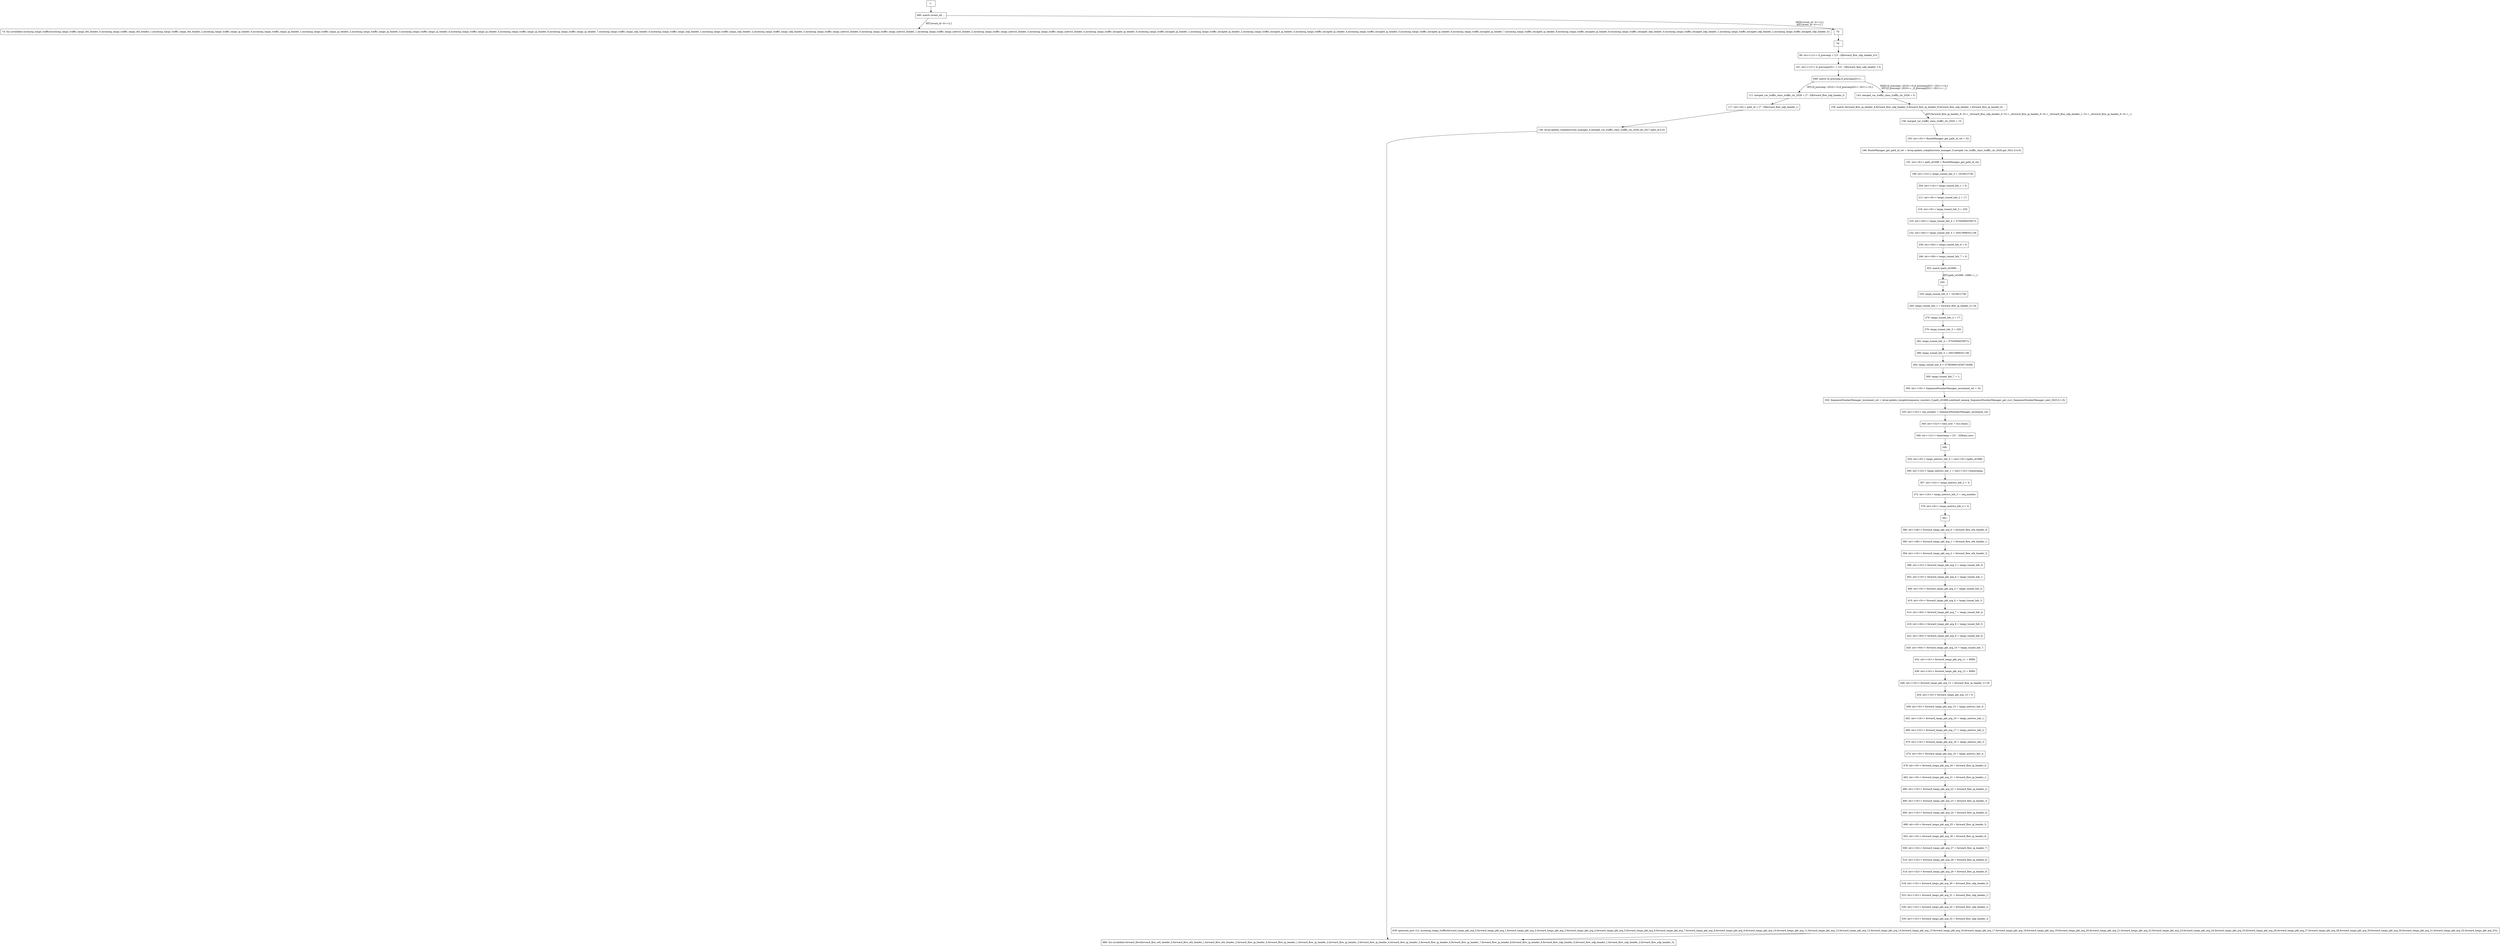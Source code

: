 digraph G {
  "1: " [shape=box, ];
  "74: Sys.invalidate.incoming_tango_traffic(incoming_tango_traffic_tango_eth_header_0,incoming_tango_traffic_tango_eth_header_1,incoming_tango_traffic_tango_eth_header_2,incoming_tango_traffic_tango_ip_header_0,incoming_tango_traffic_tango_ip_header_1,incoming_tango_traffic_tango_ip_header_2,incoming_tango_traffic_tango_ip_header_3,incoming_tango_traffic_tango_ip_header_4,incoming_tango_traffic_tango_ip_header_5,incoming_tango_traffic_tango_ip_header_6,incoming_tango_traffic_tango_ip_header_7,incoming_tango_traffic_tango_udp_header_0,incoming_tango_traffic_tango_udp_header_1,incoming_tango_traffic_tango_udp_header_2,incoming_tango_traffic_tango_udp_header_3,incoming_tango_traffic_tango_metrics_header_0,incoming_tango_traffic_tango_metrics_header_1,incoming_tango_traffic_tango_metrics_header_2,incoming_tango_traffic_tango_metrics_header_3,incoming_tango_traffic_tango_metrics_header_4,incoming_tango_traffic_encaped_ip_header_0,incoming_tango_traffic_encaped_ip_header_1,incoming_tango_traffic_encaped_ip_header_2,incoming_tango_traffic_encaped_ip_header_3,incoming_tango_traffic_encaped_ip_header_4,incoming_tango_traffic_encaped_ip_header_5,incoming_tango_traffic_encaped_ip_header_6,incoming_tango_traffic_encaped_ip_header_7,incoming_tango_traffic_encaped_ip_header_8,incoming_tango_traffic_encaped_ip_header_9,incoming_tango_traffic_encaped_udp_header_0,incoming_tango_traffic_encaped_udp_header_1,incoming_tango_traffic_encaped_udp_header_2,incoming_tango_traffic_encaped_udp_header_3);" [
  shape=box, ];
  "75: " [shape=box, ];
  "76: " [shape=box, ];
  "89: int<<12>> if_precomp = [15 : 4]forward_flow_udp_header_0-0;" [
  shape=box, ];
  "101: int<<13>> if_precomp2011 = [15 : 3]forward_flow_udp_header_1-0;" [
  shape=box, ];
  "111: merged_var_traffic_class_traffic_cls_2026 = [7 : 0]forward_flow_udp_header_0;" [
  shape=box, ];
  "117: int<<8>> path_id = [7 : 0]forward_flow_udp_header_1;" [shape=box, ];
  "136: Array.update_complex(route_manager_0,merged_var_traffic_class_traffic_cls_2026,set_2017,path_id,0,0);" [
  shape=box, ];
  "143: merged_var_traffic_class_traffic_cls_2026 = 0;" [shape=box, ];
  "158: merged_var_traffic_class_traffic_cls_2026 = 15;" [shape=box, ];
  "159: match (forward_flow_ip_header_8,forward_flow_udp_header_0,forward_flow_ip_header_9,forward_flow_udp_header_1,forward_flow_ip_header_6) ...
" [
  shape=box, ];
  "165: int<<8>> RouteManager_get_path_id_ret = 32;" [shape=box, ];
  "186: RouteManager_get_path_id_ret = Array.update_complex(route_manager_0,merged_var_traffic_class_traffic_cls_2026,get_2021,0,0,0);" [
  shape=box, ];
  "191: int<<8>> path_id1688 = RouteManager_get_path_id_ret;" [shape=box, ];
  "198: int<<32>> tango_tunnel_hdr_0 = 1610612736;" [shape=box, ];
  "204: int<<16>> tango_tunnel_hdr_1 = 0;" [shape=box, ];
  "211: int<<8>> tango_tunnel_hdr_2 = 17;" [shape=box, ];
  "218: int<<8>> tango_tunnel_hdr_3 = 220;" [shape=box, ];
  "225: int<<64>> tango_tunnel_hdr_4 = 57545994539572;" [shape=box, ];
  "232: int<<64>> tango_tunnel_hdr_5 = 20015998341138;" [shape=box, ];
  "239: int<<64>> tango_tunnel_hdr_6 = 0;" [shape=box, ];
  "246: int<<64>> tango_tunnel_hdr_7 = 0;" [shape=box, ];
  "250: " [shape=box, ];
  "255: tango_tunnel_hdr_0 = 1610612736;" [shape=box, ];
  "264: tango_tunnel_hdr_1 = forward_flow_ip_header_2+18;" [shape=box, ];
  "270: tango_tunnel_hdr_2 = 17;" [shape=box, ];
  "276: tango_tunnel_hdr_3 = 220;" [shape=box, ];
  "282: tango_tunnel_hdr_4 = 57545994539572;" [shape=box, ];
  "288: tango_tunnel_hdr_5 = 20015998341138;" [shape=box, ];
  "294: tango_tunnel_hdr_6 = 2739390614536716288;" [shape=box, ];
  "300: tango_tunnel_hdr_7 = 1;" [shape=box, ];
  "303: match (path_id1688) ...
" [shape=box, ];
  "309: int<<16>> SequenceNumberManager_increment_ret = 32;" [shape=box, ];
  "330: SequenceNumberManager_increment_ret = Array.update_complex(sequence_counters_0,path_id1688,combined_memop_SequenceNumberManager_get_curr_SequenceNumberManager_next_2025,0,1,0);" [
  shape=box, ];
  "335: int<<16>> seq_number = SequenceNumberManager_increment_ret;" [
  shape=box, ];
  "340: int<<32>> time_now = Sys.time();" [shape=box, ];
  "346: int<<12>> timestamp = [31 : 20]time_now;" [shape=box, ];
  "348: " [shape=box, ];
  "354: int<<8>> tango_metrics_hdr_0 = (int<<8>>)path_id1688;" [shape=box, ];
  "360: int<<16>> tango_metrics_hdr_1 = (int<<16>>)timestamp;" [shape=box, ];
  "367: int<<32>> tango_metrics_hdr_2 = 0;" [shape=box, ];
  "372: int<<16>> tango_metrics_hdr_3 = seq_number;" [shape=box, ];
  "379: int<<8>> tango_metrics_hdr_4 = 0;" [shape=box, ];
  "382: " [shape=box, ];
  "386: int<<48>> forward_tango_pkt_arg_0 = forward_flow_eth_header_0;" [
  shape=box, ];
  "390: int<<48>> forward_tango_pkt_arg_1 = forward_flow_eth_header_1;" [
  shape=box, ];
  "394: int<<16>> forward_tango_pkt_arg_2 = forward_flow_eth_header_2;" [
  shape=box, ];
  "398: int<<32>> forward_tango_pkt_arg_3 = tango_tunnel_hdr_0;" [shape=box, ];
  "402: int<<16>> forward_tango_pkt_arg_4 = tango_tunnel_hdr_1;" [shape=box, ];
  "406: int<<8>> forward_tango_pkt_arg_5 = tango_tunnel_hdr_2;" [shape=box, ];
  "410: int<<8>> forward_tango_pkt_arg_6 = tango_tunnel_hdr_3;" [shape=box, ];
  "414: int<<64>> forward_tango_pkt_arg_7 = tango_tunnel_hdr_4;" [shape=box, ];
  "418: int<<64>> forward_tango_pkt_arg_8 = tango_tunnel_hdr_5;" [shape=box, ];
  "422: int<<64>> forward_tango_pkt_arg_9 = tango_tunnel_hdr_6;" [shape=box, ];
  "426: int<<64>> forward_tango_pkt_arg_10 = tango_tunnel_hdr_7;" [shape=box, ];
  "432: int<<16>> forward_tango_pkt_arg_11 = 8080;" [shape=box, ];
  "438: int<<16>> forward_tango_pkt_arg_12 = 8080;" [shape=box, ];
  "448: int<<16>> forward_tango_pkt_arg_13 = forward_flow_ip_header_2+18;" [
  shape=box, ];
  "454: int<<16>> forward_tango_pkt_arg_14 = 0;" [shape=box, ];
  "458: int<<8>> forward_tango_pkt_arg_15 = tango_metrics_hdr_0;" [shape=box, ];
  "462: int<<16>> forward_tango_pkt_arg_16 = tango_metrics_hdr_1;" [shape=box,
                                                                    ];
  "466: int<<32>> forward_tango_pkt_arg_17 = tango_metrics_hdr_2;" [shape=box,
                                                                    ];
  "470: int<<16>> forward_tango_pkt_arg_18 = tango_metrics_hdr_3;" [shape=box,
                                                                    ];
  "474: int<<8>> forward_tango_pkt_arg_19 = tango_metrics_hdr_4;" [shape=box, ];
  "478: int<<8>> forward_tango_pkt_arg_20 = forward_flow_ip_header_0;" [
  shape=box, ];
  "482: int<<8>> forward_tango_pkt_arg_21 = forward_flow_ip_header_1;" [
  shape=box, ];
  "486: int<<16>> forward_tango_pkt_arg_22 = forward_flow_ip_header_2;" [
  shape=box, ];
  "490: int<<16>> forward_tango_pkt_arg_23 = forward_flow_ip_header_3;" [
  shape=box, ];
  "494: int<<16>> forward_tango_pkt_arg_24 = forward_flow_ip_header_4;" [
  shape=box, ];
  "498: int<<8>> forward_tango_pkt_arg_25 = forward_flow_ip_header_5;" [
  shape=box, ];
  "502: int<<8>> forward_tango_pkt_arg_26 = forward_flow_ip_header_6;" [
  shape=box, ];
  "506: int<<16>> forward_tango_pkt_arg_27 = forward_flow_ip_header_7;" [
  shape=box, ];
  "510: int<<32>> forward_tango_pkt_arg_28 = forward_flow_ip_header_8;" [
  shape=box, ];
  "514: int<<32>> forward_tango_pkt_arg_29 = forward_flow_ip_header_9;" [
  shape=box, ];
  "518: int<<16>> forward_tango_pkt_arg_30 = forward_flow_udp_header_0;" [
  shape=box, ];
  "522: int<<16>> forward_tango_pkt_arg_31 = forward_flow_udp_header_1;" [
  shape=box, ];
  "526: int<<16>> forward_tango_pkt_arg_32 = forward_flow_udp_header_2;" [
  shape=box, ];
  "530: int<<16>> forward_tango_pkt_arg_33 = forward_flow_udp_header_3;" [
  shape=box, ];
  "639: generate_port (12, incoming_tango_traffic(forward_tango_pkt_arg_0,forward_tango_pkt_arg_1,forward_tango_pkt_arg_2,forward_tango_pkt_arg_3,forward_tango_pkt_arg_4,forward_tango_pkt_arg_5,forward_tango_pkt_arg_6,forward_tango_pkt_arg_7,forward_tango_pkt_arg_8,forward_tango_pkt_arg_9,forward_tango_pkt_arg_10,forward_tango_pkt_arg_11,forward_tango_pkt_arg_12,forward_tango_pkt_arg_13,forward_tango_pkt_arg_14,forward_tango_pkt_arg_15,forward_tango_pkt_arg_16,forward_tango_pkt_arg_17,forward_tango_pkt_arg_18,forward_tango_pkt_arg_19,forward_tango_pkt_arg_20,forward_tango_pkt_arg_21,forward_tango_pkt_arg_22,forward_tango_pkt_arg_23,forward_tango_pkt_arg_24,forward_tango_pkt_arg_25,forward_tango_pkt_arg_26,forward_tango_pkt_arg_27,forward_tango_pkt_arg_28,forward_tango_pkt_arg_29,forward_tango_pkt_arg_30,forward_tango_pkt_arg_31,forward_tango_pkt_arg_32,forward_tango_pkt_arg_33));" [
  shape=box, ];
  "649: match (if_precomp,if_precomp2011) ...
" [shape=box, ];
  "688: Sys.invalidate.forward_flow(forward_flow_eth_header_0,forward_flow_eth_header_1,forward_flow_eth_header_2,forward_flow_ip_header_0,forward_flow_ip_header_1,forward_flow_ip_header_2,forward_flow_ip_header_3,forward_flow_ip_header_4,forward_flow_ip_header_5,forward_flow_ip_header_6,forward_flow_ip_header_7,forward_flow_ip_header_8,forward_flow_ip_header_9,forward_flow_udp_header_0,forward_flow_udp_header_1,forward_flow_udp_header_2,forward_flow_udp_header_3);" [
  shape=box, ];
  "690: match (event_id) ...
" [shape=box, ];
  
  
  "1: " -> "690: match (event_id) ...
" [label="", ];
  "75: " -> "76: " [label="", ];
  "76: " -> "89: int<<12>> if_precomp = [15 : 4]forward_flow_udp_header_0-0;" [
  label="", ];
  "89: int<<12>> if_precomp = [15 : 4]forward_flow_udp_header_0-0;" -> "101: int<<13>> if_precomp2011 = [15 : 3]forward_flow_udp_header_1-0;" [
  label="", ];
  "101: int<<13>> if_precomp2011 = [15 : 3]forward_flow_udp_header_1-0;" -> "649: match (if_precomp,if_precomp2011) ...
" [
  label="", ];
  "111: merged_var_traffic_class_traffic_cls_2026 = [7 : 0]forward_flow_udp_header_0;" -> "117: int<<8>> path_id = [7 : 0]forward_flow_udp_header_1;" [
  label="", ];
  "117: int<<8>> path_id = [7 : 0]forward_flow_udp_header_1;" -> "136: Array.update_complex(route_manager_0,merged_var_traffic_class_traffic_cls_2026,set_2017,path_id,0,0);" [
  label="", ];
  "136: Array.update_complex(route_manager_0,merged_var_traffic_class_traffic_cls_2026,set_2017,path_id,0,0);" -> "688: Sys.invalidate.forward_flow(forward_flow_eth_header_0,forward_flow_eth_header_1,forward_flow_eth_header_2,forward_flow_ip_header_0,forward_flow_ip_header_1,forward_flow_ip_header_2,forward_flow_ip_header_3,forward_flow_ip_header_4,forward_flow_ip_header_5,forward_flow_ip_header_6,forward_flow_ip_header_7,forward_flow_ip_header_8,forward_flow_ip_header_9,forward_flow_udp_header_0,forward_flow_udp_header_1,forward_flow_udp_header_2,forward_flow_udp_header_3);" [
  label="", ];
  "143: merged_var_traffic_class_traffic_cls_2026 = 0;" -> "159: match (forward_flow_ip_header_8,forward_flow_udp_header_0,forward_flow_ip_header_9,forward_flow_udp_header_1,forward_flow_ip_header_6) ...
" [
  label="", ];
  "158: merged_var_traffic_class_traffic_cls_2026 = 15;" -> "165: int<<8>> RouteManager_get_path_id_ret = 32;" [
  label="", ];
  "159: match (forward_flow_ip_header_8,forward_flow_udp_header_0,forward_flow_ip_header_9,forward_flow_udp_header_1,forward_flow_ip_header_6) ...
" -> "158: merged_var_traffic_class_traffic_cls_2026 = 15;" [
  label="HIT{forward_flow_ip_header_8~0==_,forward_flow_udp_header_0~0==_,forward_flow_ip_header_9~0==_,forward_flow_udp_header_1~0==_,forward_flow_ip_header_6~0==_;}",
  ];
  "165: int<<8>> RouteManager_get_path_id_ret = 32;" -> "186: RouteManager_get_path_id_ret = Array.update_complex(route_manager_0,merged_var_traffic_class_traffic_cls_2026,get_2021,0,0,0);" [
  label="", ];
  "186: RouteManager_get_path_id_ret = Array.update_complex(route_manager_0,merged_var_traffic_class_traffic_cls_2026,get_2021,0,0,0);" -> "191: int<<8>> path_id1688 = RouteManager_get_path_id_ret;" [
  label="", ];
  "191: int<<8>> path_id1688 = RouteManager_get_path_id_ret;" -> "198: int<<32>> tango_tunnel_hdr_0 = 1610612736;" [
  label="", ];
  "198: int<<32>> tango_tunnel_hdr_0 = 1610612736;" -> "204: int<<16>> tango_tunnel_hdr_1 = 0;" [
  label="", ];
  "204: int<<16>> tango_tunnel_hdr_1 = 0;" -> "211: int<<8>> tango_tunnel_hdr_2 = 17;" [
  label="", ];
  "211: int<<8>> tango_tunnel_hdr_2 = 17;" -> "218: int<<8>> tango_tunnel_hdr_3 = 220;" [
  label="", ];
  "218: int<<8>> tango_tunnel_hdr_3 = 220;" -> "225: int<<64>> tango_tunnel_hdr_4 = 57545994539572;" [
  label="", ];
  "225: int<<64>> tango_tunnel_hdr_4 = 57545994539572;" -> "232: int<<64>> tango_tunnel_hdr_5 = 20015998341138;" [
  label="", ];
  "232: int<<64>> tango_tunnel_hdr_5 = 20015998341138;" -> "239: int<<64>> tango_tunnel_hdr_6 = 0;" [
  label="", ];
  "239: int<<64>> tango_tunnel_hdr_6 = 0;" -> "246: int<<64>> tango_tunnel_hdr_7 = 0;" [
  label="", ];
  "246: int<<64>> tango_tunnel_hdr_7 = 0;" -> "303: match (path_id1688) ...
" [
  label="", ];
  "250: " -> "255: tango_tunnel_hdr_0 = 1610612736;" [label="", ];
  "255: tango_tunnel_hdr_0 = 1610612736;" -> "264: tango_tunnel_hdr_1 = forward_flow_ip_header_2+18;" [
  label="", ];
  "264: tango_tunnel_hdr_1 = forward_flow_ip_header_2+18;" -> "270: tango_tunnel_hdr_2 = 17;" [
  label="", ];
  "270: tango_tunnel_hdr_2 = 17;" -> "276: tango_tunnel_hdr_3 = 220;" [
  label="", ];
  "276: tango_tunnel_hdr_3 = 220;" -> "282: tango_tunnel_hdr_4 = 57545994539572;" [
  label="", ];
  "282: tango_tunnel_hdr_4 = 57545994539572;" -> "288: tango_tunnel_hdr_5 = 20015998341138;" [
  label="", ];
  "288: tango_tunnel_hdr_5 = 20015998341138;" -> "294: tango_tunnel_hdr_6 = 2739390614536716288;" [
  label="", ];
  "294: tango_tunnel_hdr_6 = 2739390614536716288;" -> "300: tango_tunnel_hdr_7 = 1;" [
  label="", ];
  "300: tango_tunnel_hdr_7 = 1;" -> "309: int<<16>> SequenceNumberManager_increment_ret = 32;" [
  label="", ];
  "303: match (path_id1688) ...
" -> "250: " [label="HIT{path_id1688~1688==_;}",
                                              ];
  "309: int<<16>> SequenceNumberManager_increment_ret = 32;" -> "330: SequenceNumberManager_increment_ret = Array.update_complex(sequence_counters_0,path_id1688,combined_memop_SequenceNumberManager_get_curr_SequenceNumberManager_next_2025,0,1,0);" [
  label="", ];
  "330: SequenceNumberManager_increment_ret = Array.update_complex(sequence_counters_0,path_id1688,combined_memop_SequenceNumberManager_get_curr_SequenceNumberManager_next_2025,0,1,0);" -> "335: int<<16>> seq_number = SequenceNumberManager_increment_ret;" [
  label="", ];
  "335: int<<16>> seq_number = SequenceNumberManager_increment_ret;" -> "340: int<<32>> time_now = Sys.time();" [
  label="", ];
  "340: int<<32>> time_now = Sys.time();" -> "346: int<<12>> timestamp = [31 : 20]time_now;" [
  label="", ];
  "346: int<<12>> timestamp = [31 : 20]time_now;" -> "348: " [label="", ];
  "348: " -> "354: int<<8>> tango_metrics_hdr_0 = (int<<8>>)path_id1688;" [
  label="", ];
  "354: int<<8>> tango_metrics_hdr_0 = (int<<8>>)path_id1688;" -> "360: int<<16>> tango_metrics_hdr_1 = (int<<16>>)timestamp;" [
  label="", ];
  "360: int<<16>> tango_metrics_hdr_1 = (int<<16>>)timestamp;" -> "367: int<<32>> tango_metrics_hdr_2 = 0;" [
  label="", ];
  "367: int<<32>> tango_metrics_hdr_2 = 0;" -> "372: int<<16>> tango_metrics_hdr_3 = seq_number;" [
  label="", ];
  "372: int<<16>> tango_metrics_hdr_3 = seq_number;" -> "379: int<<8>> tango_metrics_hdr_4 = 0;" [
  label="", ];
  "379: int<<8>> tango_metrics_hdr_4 = 0;" -> "382: " [label="", ];
  "382: " -> "386: int<<48>> forward_tango_pkt_arg_0 = forward_flow_eth_header_0;" [
  label="", ];
  "386: int<<48>> forward_tango_pkt_arg_0 = forward_flow_eth_header_0;" -> "390: int<<48>> forward_tango_pkt_arg_1 = forward_flow_eth_header_1;" [
  label="", ];
  "390: int<<48>> forward_tango_pkt_arg_1 = forward_flow_eth_header_1;" -> "394: int<<16>> forward_tango_pkt_arg_2 = forward_flow_eth_header_2;" [
  label="", ];
  "394: int<<16>> forward_tango_pkt_arg_2 = forward_flow_eth_header_2;" -> "398: int<<32>> forward_tango_pkt_arg_3 = tango_tunnel_hdr_0;" [
  label="", ];
  "398: int<<32>> forward_tango_pkt_arg_3 = tango_tunnel_hdr_0;" -> "402: int<<16>> forward_tango_pkt_arg_4 = tango_tunnel_hdr_1;" [
  label="", ];
  "402: int<<16>> forward_tango_pkt_arg_4 = tango_tunnel_hdr_1;" -> "406: int<<8>> forward_tango_pkt_arg_5 = tango_tunnel_hdr_2;" [
  label="", ];
  "406: int<<8>> forward_tango_pkt_arg_5 = tango_tunnel_hdr_2;" -> "410: int<<8>> forward_tango_pkt_arg_6 = tango_tunnel_hdr_3;" [
  label="", ];
  "410: int<<8>> forward_tango_pkt_arg_6 = tango_tunnel_hdr_3;" -> "414: int<<64>> forward_tango_pkt_arg_7 = tango_tunnel_hdr_4;" [
  label="", ];
  "414: int<<64>> forward_tango_pkt_arg_7 = tango_tunnel_hdr_4;" -> "418: int<<64>> forward_tango_pkt_arg_8 = tango_tunnel_hdr_5;" [
  label="", ];
  "418: int<<64>> forward_tango_pkt_arg_8 = tango_tunnel_hdr_5;" -> "422: int<<64>> forward_tango_pkt_arg_9 = tango_tunnel_hdr_6;" [
  label="", ];
  "422: int<<64>> forward_tango_pkt_arg_9 = tango_tunnel_hdr_6;" -> "426: int<<64>> forward_tango_pkt_arg_10 = tango_tunnel_hdr_7;" [
  label="", ];
  "426: int<<64>> forward_tango_pkt_arg_10 = tango_tunnel_hdr_7;" -> "432: int<<16>> forward_tango_pkt_arg_11 = 8080;" [
  label="", ];
  "432: int<<16>> forward_tango_pkt_arg_11 = 8080;" -> "438: int<<16>> forward_tango_pkt_arg_12 = 8080;" [
  label="", ];
  "438: int<<16>> forward_tango_pkt_arg_12 = 8080;" -> "448: int<<16>> forward_tango_pkt_arg_13 = forward_flow_ip_header_2+18;" [
  label="", ];
  "448: int<<16>> forward_tango_pkt_arg_13 = forward_flow_ip_header_2+18;" -> "454: int<<16>> forward_tango_pkt_arg_14 = 0;" [
  label="", ];
  "454: int<<16>> forward_tango_pkt_arg_14 = 0;" -> "458: int<<8>> forward_tango_pkt_arg_15 = tango_metrics_hdr_0;" [
  label="", ];
  "458: int<<8>> forward_tango_pkt_arg_15 = tango_metrics_hdr_0;" -> "462: int<<16>> forward_tango_pkt_arg_16 = tango_metrics_hdr_1;" [
  label="", ];
  "462: int<<16>> forward_tango_pkt_arg_16 = tango_metrics_hdr_1;" -> "466: int<<32>> forward_tango_pkt_arg_17 = tango_metrics_hdr_2;" [
  label="", ];
  "466: int<<32>> forward_tango_pkt_arg_17 = tango_metrics_hdr_2;" -> "470: int<<16>> forward_tango_pkt_arg_18 = tango_metrics_hdr_3;" [
  label="", ];
  "470: int<<16>> forward_tango_pkt_arg_18 = tango_metrics_hdr_3;" -> "474: int<<8>> forward_tango_pkt_arg_19 = tango_metrics_hdr_4;" [
  label="", ];
  "474: int<<8>> forward_tango_pkt_arg_19 = tango_metrics_hdr_4;" -> "478: int<<8>> forward_tango_pkt_arg_20 = forward_flow_ip_header_0;" [
  label="", ];
  "478: int<<8>> forward_tango_pkt_arg_20 = forward_flow_ip_header_0;" -> "482: int<<8>> forward_tango_pkt_arg_21 = forward_flow_ip_header_1;" [
  label="", ];
  "482: int<<8>> forward_tango_pkt_arg_21 = forward_flow_ip_header_1;" -> "486: int<<16>> forward_tango_pkt_arg_22 = forward_flow_ip_header_2;" [
  label="", ];
  "486: int<<16>> forward_tango_pkt_arg_22 = forward_flow_ip_header_2;" -> "490: int<<16>> forward_tango_pkt_arg_23 = forward_flow_ip_header_3;" [
  label="", ];
  "490: int<<16>> forward_tango_pkt_arg_23 = forward_flow_ip_header_3;" -> "494: int<<16>> forward_tango_pkt_arg_24 = forward_flow_ip_header_4;" [
  label="", ];
  "494: int<<16>> forward_tango_pkt_arg_24 = forward_flow_ip_header_4;" -> "498: int<<8>> forward_tango_pkt_arg_25 = forward_flow_ip_header_5;" [
  label="", ];
  "498: int<<8>> forward_tango_pkt_arg_25 = forward_flow_ip_header_5;" -> "502: int<<8>> forward_tango_pkt_arg_26 = forward_flow_ip_header_6;" [
  label="", ];
  "502: int<<8>> forward_tango_pkt_arg_26 = forward_flow_ip_header_6;" -> "506: int<<16>> forward_tango_pkt_arg_27 = forward_flow_ip_header_7;" [
  label="", ];
  "506: int<<16>> forward_tango_pkt_arg_27 = forward_flow_ip_header_7;" -> "510: int<<32>> forward_tango_pkt_arg_28 = forward_flow_ip_header_8;" [
  label="", ];
  "510: int<<32>> forward_tango_pkt_arg_28 = forward_flow_ip_header_8;" -> "514: int<<32>> forward_tango_pkt_arg_29 = forward_flow_ip_header_9;" [
  label="", ];
  "514: int<<32>> forward_tango_pkt_arg_29 = forward_flow_ip_header_9;" -> "518: int<<16>> forward_tango_pkt_arg_30 = forward_flow_udp_header_0;" [
  label="", ];
  "518: int<<16>> forward_tango_pkt_arg_30 = forward_flow_udp_header_0;" -> "522: int<<16>> forward_tango_pkt_arg_31 = forward_flow_udp_header_1;" [
  label="", ];
  "522: int<<16>> forward_tango_pkt_arg_31 = forward_flow_udp_header_1;" -> "526: int<<16>> forward_tango_pkt_arg_32 = forward_flow_udp_header_2;" [
  label="", ];
  "526: int<<16>> forward_tango_pkt_arg_32 = forward_flow_udp_header_2;" -> "530: int<<16>> forward_tango_pkt_arg_33 = forward_flow_udp_header_3;" [
  label="", ];
  "530: int<<16>> forward_tango_pkt_arg_33 = forward_flow_udp_header_3;" -> "639: generate_port (12, incoming_tango_traffic(forward_tango_pkt_arg_0,forward_tango_pkt_arg_1,forward_tango_pkt_arg_2,forward_tango_pkt_arg_3,forward_tango_pkt_arg_4,forward_tango_pkt_arg_5,forward_tango_pkt_arg_6,forward_tango_pkt_arg_7,forward_tango_pkt_arg_8,forward_tango_pkt_arg_9,forward_tango_pkt_arg_10,forward_tango_pkt_arg_11,forward_tango_pkt_arg_12,forward_tango_pkt_arg_13,forward_tango_pkt_arg_14,forward_tango_pkt_arg_15,forward_tango_pkt_arg_16,forward_tango_pkt_arg_17,forward_tango_pkt_arg_18,forward_tango_pkt_arg_19,forward_tango_pkt_arg_20,forward_tango_pkt_arg_21,forward_tango_pkt_arg_22,forward_tango_pkt_arg_23,forward_tango_pkt_arg_24,forward_tango_pkt_arg_25,forward_tango_pkt_arg_26,forward_tango_pkt_arg_27,forward_tango_pkt_arg_28,forward_tango_pkt_arg_29,forward_tango_pkt_arg_30,forward_tango_pkt_arg_31,forward_tango_pkt_arg_32,forward_tango_pkt_arg_33));" [
  label="", ];
  "639: generate_port (12, incoming_tango_traffic(forward_tango_pkt_arg_0,forward_tango_pkt_arg_1,forward_tango_pkt_arg_2,forward_tango_pkt_arg_3,forward_tango_pkt_arg_4,forward_tango_pkt_arg_5,forward_tango_pkt_arg_6,forward_tango_pkt_arg_7,forward_tango_pkt_arg_8,forward_tango_pkt_arg_9,forward_tango_pkt_arg_10,forward_tango_pkt_arg_11,forward_tango_pkt_arg_12,forward_tango_pkt_arg_13,forward_tango_pkt_arg_14,forward_tango_pkt_arg_15,forward_tango_pkt_arg_16,forward_tango_pkt_arg_17,forward_tango_pkt_arg_18,forward_tango_pkt_arg_19,forward_tango_pkt_arg_20,forward_tango_pkt_arg_21,forward_tango_pkt_arg_22,forward_tango_pkt_arg_23,forward_tango_pkt_arg_24,forward_tango_pkt_arg_25,forward_tango_pkt_arg_26,forward_tango_pkt_arg_27,forward_tango_pkt_arg_28,forward_tango_pkt_arg_29,forward_tango_pkt_arg_30,forward_tango_pkt_arg_31,forward_tango_pkt_arg_32,forward_tango_pkt_arg_33));" -> "688: Sys.invalidate.forward_flow(forward_flow_eth_header_0,forward_flow_eth_header_1,forward_flow_eth_header_2,forward_flow_ip_header_0,forward_flow_ip_header_1,forward_flow_ip_header_2,forward_flow_ip_header_3,forward_flow_ip_header_4,forward_flow_ip_header_5,forward_flow_ip_header_6,forward_flow_ip_header_7,forward_flow_ip_header_8,forward_flow_ip_header_9,forward_flow_udp_header_0,forward_flow_udp_header_1,forward_flow_udp_header_2,forward_flow_udp_header_3);" [
  label="", ];
  "649: match (if_precomp,if_precomp2011) ...
" -> "111: merged_var_traffic_class_traffic_cls_2026 = [7 : 0]forward_flow_udp_header_0;" [
  label="HIT{if_precomp~2010==0,if_precomp2011~2011==0;}", ];
  "649: match (if_precomp,if_precomp2011) ...
" -> "143: merged_var_traffic_class_traffic_cls_2026 = 0;" [
  label="MISS{if_precomp~2010==0,if_precomp2011~2011==0;}
HIT{if_precomp~2010==_,if_precomp2011~2011==_;}",
  ];
  "690: match (event_id) ...
" -> "74: Sys.invalidate.incoming_tango_traffic(incoming_tango_traffic_tango_eth_header_0,incoming_tango_traffic_tango_eth_header_1,incoming_tango_traffic_tango_eth_header_2,incoming_tango_traffic_tango_ip_header_0,incoming_tango_traffic_tango_ip_header_1,incoming_tango_traffic_tango_ip_header_2,incoming_tango_traffic_tango_ip_header_3,incoming_tango_traffic_tango_ip_header_4,incoming_tango_traffic_tango_ip_header_5,incoming_tango_traffic_tango_ip_header_6,incoming_tango_traffic_tango_ip_header_7,incoming_tango_traffic_tango_udp_header_0,incoming_tango_traffic_tango_udp_header_1,incoming_tango_traffic_tango_udp_header_2,incoming_tango_traffic_tango_udp_header_3,incoming_tango_traffic_tango_metrics_header_0,incoming_tango_traffic_tango_metrics_header_1,incoming_tango_traffic_tango_metrics_header_2,incoming_tango_traffic_tango_metrics_header_3,incoming_tango_traffic_tango_metrics_header_4,incoming_tango_traffic_encaped_ip_header_0,incoming_tango_traffic_encaped_ip_header_1,incoming_tango_traffic_encaped_ip_header_2,incoming_tango_traffic_encaped_ip_header_3,incoming_tango_traffic_encaped_ip_header_4,incoming_tango_traffic_encaped_ip_header_5,incoming_tango_traffic_encaped_ip_header_6,incoming_tango_traffic_encaped_ip_header_7,incoming_tango_traffic_encaped_ip_header_8,incoming_tango_traffic_encaped_ip_header_9,incoming_tango_traffic_encaped_udp_header_0,incoming_tango_traffic_encaped_udp_header_1,incoming_tango_traffic_encaped_udp_header_2,incoming_tango_traffic_encaped_udp_header_3);" [
  label="HIT{event_id~0==2;}", ];
  "690: match (event_id) ...
" -> "75: " [label="MISS{event_id~0==2;}
HIT{event_id~0==1;}",
                                          ];
  
  }